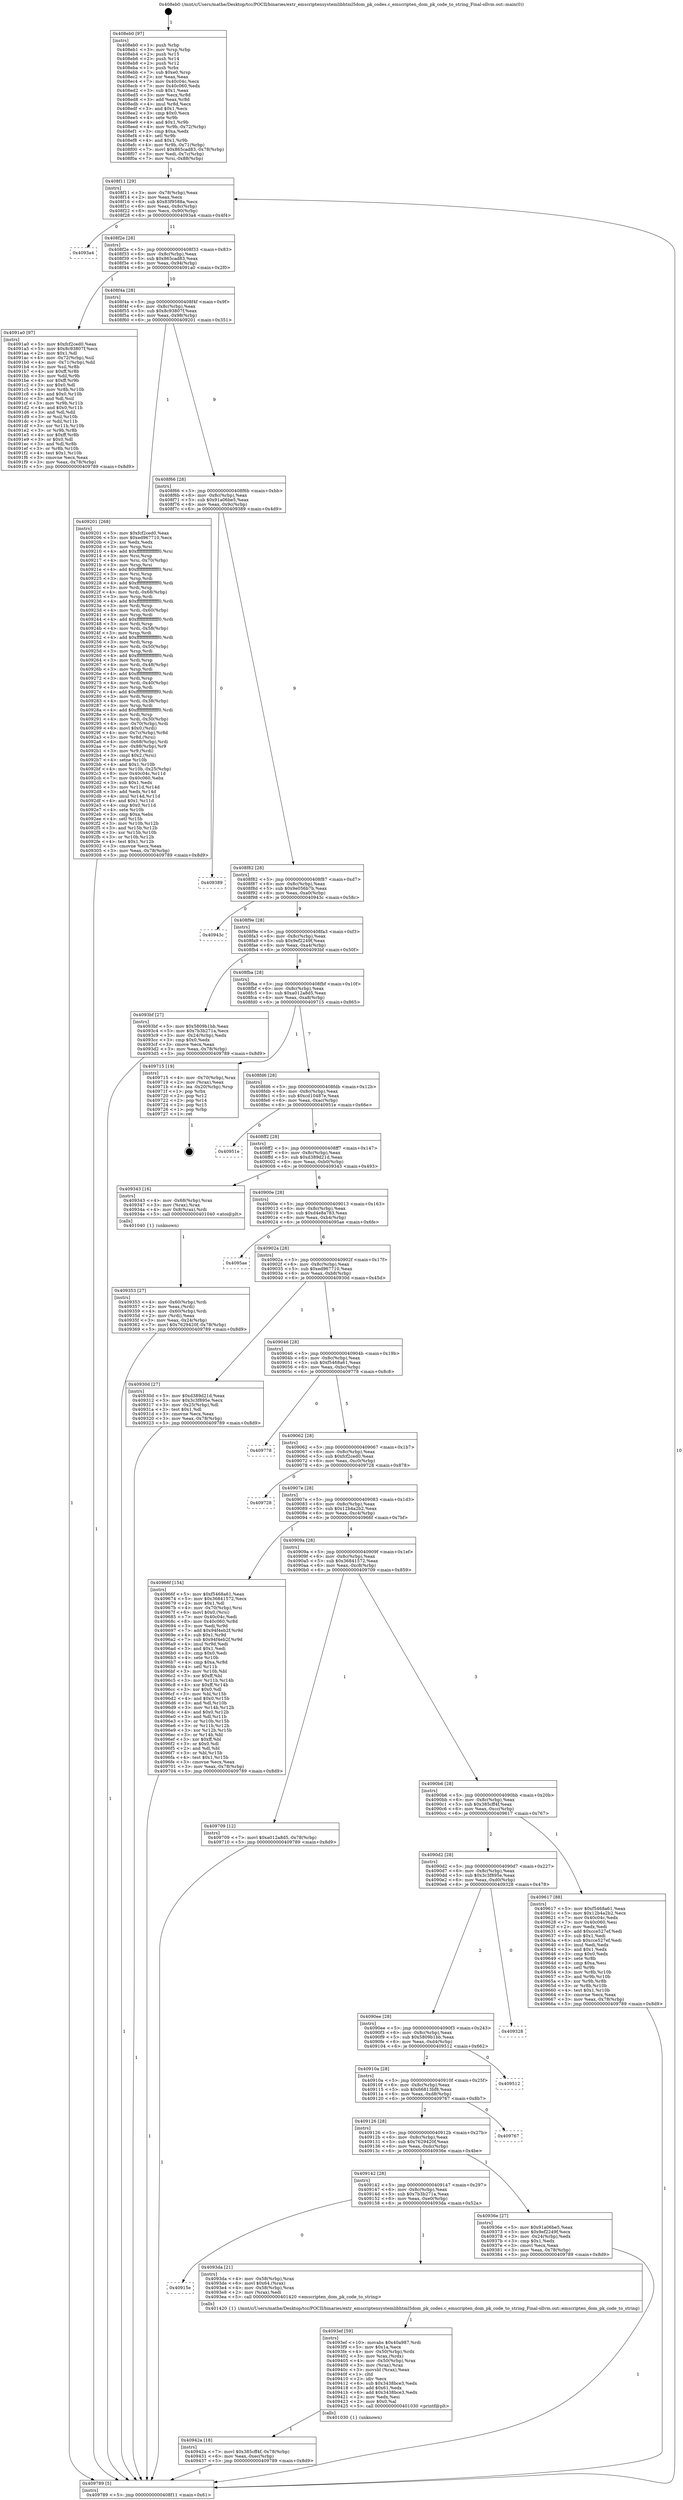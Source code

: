 digraph "0x408eb0" {
  label = "0x408eb0 (/mnt/c/Users/mathe/Desktop/tcc/POCII/binaries/extr_emscriptensystemlibhtml5dom_pk_codes.c_emscripten_dom_pk_code_to_string_Final-ollvm.out::main(0))"
  labelloc = "t"
  node[shape=record]

  Entry [label="",width=0.3,height=0.3,shape=circle,fillcolor=black,style=filled]
  "0x408f11" [label="{
     0x408f11 [29]\l
     | [instrs]\l
     &nbsp;&nbsp;0x408f11 \<+3\>: mov -0x78(%rbp),%eax\l
     &nbsp;&nbsp;0x408f14 \<+2\>: mov %eax,%ecx\l
     &nbsp;&nbsp;0x408f16 \<+6\>: sub $0x83f9588a,%ecx\l
     &nbsp;&nbsp;0x408f1c \<+6\>: mov %eax,-0x8c(%rbp)\l
     &nbsp;&nbsp;0x408f22 \<+6\>: mov %ecx,-0x90(%rbp)\l
     &nbsp;&nbsp;0x408f28 \<+6\>: je 00000000004093a4 \<main+0x4f4\>\l
  }"]
  "0x4093a4" [label="{
     0x4093a4\l
  }", style=dashed]
  "0x408f2e" [label="{
     0x408f2e [28]\l
     | [instrs]\l
     &nbsp;&nbsp;0x408f2e \<+5\>: jmp 0000000000408f33 \<main+0x83\>\l
     &nbsp;&nbsp;0x408f33 \<+6\>: mov -0x8c(%rbp),%eax\l
     &nbsp;&nbsp;0x408f39 \<+5\>: sub $0x865cad83,%eax\l
     &nbsp;&nbsp;0x408f3e \<+6\>: mov %eax,-0x94(%rbp)\l
     &nbsp;&nbsp;0x408f44 \<+6\>: je 00000000004091a0 \<main+0x2f0\>\l
  }"]
  Exit [label="",width=0.3,height=0.3,shape=circle,fillcolor=black,style=filled,peripheries=2]
  "0x4091a0" [label="{
     0x4091a0 [97]\l
     | [instrs]\l
     &nbsp;&nbsp;0x4091a0 \<+5\>: mov $0xfcf2ced0,%eax\l
     &nbsp;&nbsp;0x4091a5 \<+5\>: mov $0x8c93807f,%ecx\l
     &nbsp;&nbsp;0x4091aa \<+2\>: mov $0x1,%dl\l
     &nbsp;&nbsp;0x4091ac \<+4\>: mov -0x72(%rbp),%sil\l
     &nbsp;&nbsp;0x4091b0 \<+4\>: mov -0x71(%rbp),%dil\l
     &nbsp;&nbsp;0x4091b4 \<+3\>: mov %sil,%r8b\l
     &nbsp;&nbsp;0x4091b7 \<+4\>: xor $0xff,%r8b\l
     &nbsp;&nbsp;0x4091bb \<+3\>: mov %dil,%r9b\l
     &nbsp;&nbsp;0x4091be \<+4\>: xor $0xff,%r9b\l
     &nbsp;&nbsp;0x4091c2 \<+3\>: xor $0x0,%dl\l
     &nbsp;&nbsp;0x4091c5 \<+3\>: mov %r8b,%r10b\l
     &nbsp;&nbsp;0x4091c8 \<+4\>: and $0x0,%r10b\l
     &nbsp;&nbsp;0x4091cc \<+3\>: and %dl,%sil\l
     &nbsp;&nbsp;0x4091cf \<+3\>: mov %r9b,%r11b\l
     &nbsp;&nbsp;0x4091d2 \<+4\>: and $0x0,%r11b\l
     &nbsp;&nbsp;0x4091d6 \<+3\>: and %dl,%dil\l
     &nbsp;&nbsp;0x4091d9 \<+3\>: or %sil,%r10b\l
     &nbsp;&nbsp;0x4091dc \<+3\>: or %dil,%r11b\l
     &nbsp;&nbsp;0x4091df \<+3\>: xor %r11b,%r10b\l
     &nbsp;&nbsp;0x4091e2 \<+3\>: or %r9b,%r8b\l
     &nbsp;&nbsp;0x4091e5 \<+4\>: xor $0xff,%r8b\l
     &nbsp;&nbsp;0x4091e9 \<+3\>: or $0x0,%dl\l
     &nbsp;&nbsp;0x4091ec \<+3\>: and %dl,%r8b\l
     &nbsp;&nbsp;0x4091ef \<+3\>: or %r8b,%r10b\l
     &nbsp;&nbsp;0x4091f2 \<+4\>: test $0x1,%r10b\l
     &nbsp;&nbsp;0x4091f6 \<+3\>: cmovne %ecx,%eax\l
     &nbsp;&nbsp;0x4091f9 \<+3\>: mov %eax,-0x78(%rbp)\l
     &nbsp;&nbsp;0x4091fc \<+5\>: jmp 0000000000409789 \<main+0x8d9\>\l
  }"]
  "0x408f4a" [label="{
     0x408f4a [28]\l
     | [instrs]\l
     &nbsp;&nbsp;0x408f4a \<+5\>: jmp 0000000000408f4f \<main+0x9f\>\l
     &nbsp;&nbsp;0x408f4f \<+6\>: mov -0x8c(%rbp),%eax\l
     &nbsp;&nbsp;0x408f55 \<+5\>: sub $0x8c93807f,%eax\l
     &nbsp;&nbsp;0x408f5a \<+6\>: mov %eax,-0x98(%rbp)\l
     &nbsp;&nbsp;0x408f60 \<+6\>: je 0000000000409201 \<main+0x351\>\l
  }"]
  "0x409789" [label="{
     0x409789 [5]\l
     | [instrs]\l
     &nbsp;&nbsp;0x409789 \<+5\>: jmp 0000000000408f11 \<main+0x61\>\l
  }"]
  "0x408eb0" [label="{
     0x408eb0 [97]\l
     | [instrs]\l
     &nbsp;&nbsp;0x408eb0 \<+1\>: push %rbp\l
     &nbsp;&nbsp;0x408eb1 \<+3\>: mov %rsp,%rbp\l
     &nbsp;&nbsp;0x408eb4 \<+2\>: push %r15\l
     &nbsp;&nbsp;0x408eb6 \<+2\>: push %r14\l
     &nbsp;&nbsp;0x408eb8 \<+2\>: push %r12\l
     &nbsp;&nbsp;0x408eba \<+1\>: push %rbx\l
     &nbsp;&nbsp;0x408ebb \<+7\>: sub $0xe0,%rsp\l
     &nbsp;&nbsp;0x408ec2 \<+2\>: xor %eax,%eax\l
     &nbsp;&nbsp;0x408ec4 \<+7\>: mov 0x40c04c,%ecx\l
     &nbsp;&nbsp;0x408ecb \<+7\>: mov 0x40c060,%edx\l
     &nbsp;&nbsp;0x408ed2 \<+3\>: sub $0x1,%eax\l
     &nbsp;&nbsp;0x408ed5 \<+3\>: mov %ecx,%r8d\l
     &nbsp;&nbsp;0x408ed8 \<+3\>: add %eax,%r8d\l
     &nbsp;&nbsp;0x408edb \<+4\>: imul %r8d,%ecx\l
     &nbsp;&nbsp;0x408edf \<+3\>: and $0x1,%ecx\l
     &nbsp;&nbsp;0x408ee2 \<+3\>: cmp $0x0,%ecx\l
     &nbsp;&nbsp;0x408ee5 \<+4\>: sete %r9b\l
     &nbsp;&nbsp;0x408ee9 \<+4\>: and $0x1,%r9b\l
     &nbsp;&nbsp;0x408eed \<+4\>: mov %r9b,-0x72(%rbp)\l
     &nbsp;&nbsp;0x408ef1 \<+3\>: cmp $0xa,%edx\l
     &nbsp;&nbsp;0x408ef4 \<+4\>: setl %r9b\l
     &nbsp;&nbsp;0x408ef8 \<+4\>: and $0x1,%r9b\l
     &nbsp;&nbsp;0x408efc \<+4\>: mov %r9b,-0x71(%rbp)\l
     &nbsp;&nbsp;0x408f00 \<+7\>: movl $0x865cad83,-0x78(%rbp)\l
     &nbsp;&nbsp;0x408f07 \<+3\>: mov %edi,-0x7c(%rbp)\l
     &nbsp;&nbsp;0x408f0a \<+7\>: mov %rsi,-0x88(%rbp)\l
  }"]
  "0x40942a" [label="{
     0x40942a [18]\l
     | [instrs]\l
     &nbsp;&nbsp;0x40942a \<+7\>: movl $0x385cff4f,-0x78(%rbp)\l
     &nbsp;&nbsp;0x409431 \<+6\>: mov %eax,-0xec(%rbp)\l
     &nbsp;&nbsp;0x409437 \<+5\>: jmp 0000000000409789 \<main+0x8d9\>\l
  }"]
  "0x409201" [label="{
     0x409201 [268]\l
     | [instrs]\l
     &nbsp;&nbsp;0x409201 \<+5\>: mov $0xfcf2ced0,%eax\l
     &nbsp;&nbsp;0x409206 \<+5\>: mov $0xed967710,%ecx\l
     &nbsp;&nbsp;0x40920b \<+2\>: xor %edx,%edx\l
     &nbsp;&nbsp;0x40920d \<+3\>: mov %rsp,%rsi\l
     &nbsp;&nbsp;0x409210 \<+4\>: add $0xfffffffffffffff0,%rsi\l
     &nbsp;&nbsp;0x409214 \<+3\>: mov %rsi,%rsp\l
     &nbsp;&nbsp;0x409217 \<+4\>: mov %rsi,-0x70(%rbp)\l
     &nbsp;&nbsp;0x40921b \<+3\>: mov %rsp,%rsi\l
     &nbsp;&nbsp;0x40921e \<+4\>: add $0xfffffffffffffff0,%rsi\l
     &nbsp;&nbsp;0x409222 \<+3\>: mov %rsi,%rsp\l
     &nbsp;&nbsp;0x409225 \<+3\>: mov %rsp,%rdi\l
     &nbsp;&nbsp;0x409228 \<+4\>: add $0xfffffffffffffff0,%rdi\l
     &nbsp;&nbsp;0x40922c \<+3\>: mov %rdi,%rsp\l
     &nbsp;&nbsp;0x40922f \<+4\>: mov %rdi,-0x68(%rbp)\l
     &nbsp;&nbsp;0x409233 \<+3\>: mov %rsp,%rdi\l
     &nbsp;&nbsp;0x409236 \<+4\>: add $0xfffffffffffffff0,%rdi\l
     &nbsp;&nbsp;0x40923a \<+3\>: mov %rdi,%rsp\l
     &nbsp;&nbsp;0x40923d \<+4\>: mov %rdi,-0x60(%rbp)\l
     &nbsp;&nbsp;0x409241 \<+3\>: mov %rsp,%rdi\l
     &nbsp;&nbsp;0x409244 \<+4\>: add $0xfffffffffffffff0,%rdi\l
     &nbsp;&nbsp;0x409248 \<+3\>: mov %rdi,%rsp\l
     &nbsp;&nbsp;0x40924b \<+4\>: mov %rdi,-0x58(%rbp)\l
     &nbsp;&nbsp;0x40924f \<+3\>: mov %rsp,%rdi\l
     &nbsp;&nbsp;0x409252 \<+4\>: add $0xfffffffffffffff0,%rdi\l
     &nbsp;&nbsp;0x409256 \<+3\>: mov %rdi,%rsp\l
     &nbsp;&nbsp;0x409259 \<+4\>: mov %rdi,-0x50(%rbp)\l
     &nbsp;&nbsp;0x40925d \<+3\>: mov %rsp,%rdi\l
     &nbsp;&nbsp;0x409260 \<+4\>: add $0xfffffffffffffff0,%rdi\l
     &nbsp;&nbsp;0x409264 \<+3\>: mov %rdi,%rsp\l
     &nbsp;&nbsp;0x409267 \<+4\>: mov %rdi,-0x48(%rbp)\l
     &nbsp;&nbsp;0x40926b \<+3\>: mov %rsp,%rdi\l
     &nbsp;&nbsp;0x40926e \<+4\>: add $0xfffffffffffffff0,%rdi\l
     &nbsp;&nbsp;0x409272 \<+3\>: mov %rdi,%rsp\l
     &nbsp;&nbsp;0x409275 \<+4\>: mov %rdi,-0x40(%rbp)\l
     &nbsp;&nbsp;0x409279 \<+3\>: mov %rsp,%rdi\l
     &nbsp;&nbsp;0x40927c \<+4\>: add $0xfffffffffffffff0,%rdi\l
     &nbsp;&nbsp;0x409280 \<+3\>: mov %rdi,%rsp\l
     &nbsp;&nbsp;0x409283 \<+4\>: mov %rdi,-0x38(%rbp)\l
     &nbsp;&nbsp;0x409287 \<+3\>: mov %rsp,%rdi\l
     &nbsp;&nbsp;0x40928a \<+4\>: add $0xfffffffffffffff0,%rdi\l
     &nbsp;&nbsp;0x40928e \<+3\>: mov %rdi,%rsp\l
     &nbsp;&nbsp;0x409291 \<+4\>: mov %rdi,-0x30(%rbp)\l
     &nbsp;&nbsp;0x409295 \<+4\>: mov -0x70(%rbp),%rdi\l
     &nbsp;&nbsp;0x409299 \<+6\>: movl $0x0,(%rdi)\l
     &nbsp;&nbsp;0x40929f \<+4\>: mov -0x7c(%rbp),%r8d\l
     &nbsp;&nbsp;0x4092a3 \<+3\>: mov %r8d,(%rsi)\l
     &nbsp;&nbsp;0x4092a6 \<+4\>: mov -0x68(%rbp),%rdi\l
     &nbsp;&nbsp;0x4092aa \<+7\>: mov -0x88(%rbp),%r9\l
     &nbsp;&nbsp;0x4092b1 \<+3\>: mov %r9,(%rdi)\l
     &nbsp;&nbsp;0x4092b4 \<+3\>: cmpl $0x2,(%rsi)\l
     &nbsp;&nbsp;0x4092b7 \<+4\>: setne %r10b\l
     &nbsp;&nbsp;0x4092bb \<+4\>: and $0x1,%r10b\l
     &nbsp;&nbsp;0x4092bf \<+4\>: mov %r10b,-0x25(%rbp)\l
     &nbsp;&nbsp;0x4092c3 \<+8\>: mov 0x40c04c,%r11d\l
     &nbsp;&nbsp;0x4092cb \<+7\>: mov 0x40c060,%ebx\l
     &nbsp;&nbsp;0x4092d2 \<+3\>: sub $0x1,%edx\l
     &nbsp;&nbsp;0x4092d5 \<+3\>: mov %r11d,%r14d\l
     &nbsp;&nbsp;0x4092d8 \<+3\>: add %edx,%r14d\l
     &nbsp;&nbsp;0x4092db \<+4\>: imul %r14d,%r11d\l
     &nbsp;&nbsp;0x4092df \<+4\>: and $0x1,%r11d\l
     &nbsp;&nbsp;0x4092e3 \<+4\>: cmp $0x0,%r11d\l
     &nbsp;&nbsp;0x4092e7 \<+4\>: sete %r10b\l
     &nbsp;&nbsp;0x4092eb \<+3\>: cmp $0xa,%ebx\l
     &nbsp;&nbsp;0x4092ee \<+4\>: setl %r15b\l
     &nbsp;&nbsp;0x4092f2 \<+3\>: mov %r10b,%r12b\l
     &nbsp;&nbsp;0x4092f5 \<+3\>: and %r15b,%r12b\l
     &nbsp;&nbsp;0x4092f8 \<+3\>: xor %r15b,%r10b\l
     &nbsp;&nbsp;0x4092fb \<+3\>: or %r10b,%r12b\l
     &nbsp;&nbsp;0x4092fe \<+4\>: test $0x1,%r12b\l
     &nbsp;&nbsp;0x409302 \<+3\>: cmovne %ecx,%eax\l
     &nbsp;&nbsp;0x409305 \<+3\>: mov %eax,-0x78(%rbp)\l
     &nbsp;&nbsp;0x409308 \<+5\>: jmp 0000000000409789 \<main+0x8d9\>\l
  }"]
  "0x408f66" [label="{
     0x408f66 [28]\l
     | [instrs]\l
     &nbsp;&nbsp;0x408f66 \<+5\>: jmp 0000000000408f6b \<main+0xbb\>\l
     &nbsp;&nbsp;0x408f6b \<+6\>: mov -0x8c(%rbp),%eax\l
     &nbsp;&nbsp;0x408f71 \<+5\>: sub $0x91a06be5,%eax\l
     &nbsp;&nbsp;0x408f76 \<+6\>: mov %eax,-0x9c(%rbp)\l
     &nbsp;&nbsp;0x408f7c \<+6\>: je 0000000000409389 \<main+0x4d9\>\l
  }"]
  "0x4093ef" [label="{
     0x4093ef [59]\l
     | [instrs]\l
     &nbsp;&nbsp;0x4093ef \<+10\>: movabs $0x40a987,%rdi\l
     &nbsp;&nbsp;0x4093f9 \<+5\>: mov $0x1a,%ecx\l
     &nbsp;&nbsp;0x4093fe \<+4\>: mov -0x50(%rbp),%rdx\l
     &nbsp;&nbsp;0x409402 \<+3\>: mov %rax,(%rdx)\l
     &nbsp;&nbsp;0x409405 \<+4\>: mov -0x50(%rbp),%rax\l
     &nbsp;&nbsp;0x409409 \<+3\>: mov (%rax),%rax\l
     &nbsp;&nbsp;0x40940c \<+3\>: movsbl (%rax),%eax\l
     &nbsp;&nbsp;0x40940f \<+1\>: cltd\l
     &nbsp;&nbsp;0x409410 \<+2\>: idiv %ecx\l
     &nbsp;&nbsp;0x409412 \<+6\>: sub $0x3438bce3,%edx\l
     &nbsp;&nbsp;0x409418 \<+3\>: add $0x61,%edx\l
     &nbsp;&nbsp;0x40941b \<+6\>: add $0x3438bce3,%edx\l
     &nbsp;&nbsp;0x409421 \<+2\>: mov %edx,%esi\l
     &nbsp;&nbsp;0x409423 \<+2\>: mov $0x0,%al\l
     &nbsp;&nbsp;0x409425 \<+5\>: call 0000000000401030 \<printf@plt\>\l
     | [calls]\l
     &nbsp;&nbsp;0x401030 \{1\} (unknown)\l
  }"]
  "0x40915e" [label="{
     0x40915e\l
  }", style=dashed]
  "0x409389" [label="{
     0x409389\l
  }", style=dashed]
  "0x408f82" [label="{
     0x408f82 [28]\l
     | [instrs]\l
     &nbsp;&nbsp;0x408f82 \<+5\>: jmp 0000000000408f87 \<main+0xd7\>\l
     &nbsp;&nbsp;0x408f87 \<+6\>: mov -0x8c(%rbp),%eax\l
     &nbsp;&nbsp;0x408f8d \<+5\>: sub $0x9e056b7b,%eax\l
     &nbsp;&nbsp;0x408f92 \<+6\>: mov %eax,-0xa0(%rbp)\l
     &nbsp;&nbsp;0x408f98 \<+6\>: je 000000000040943c \<main+0x58c\>\l
  }"]
  "0x4093da" [label="{
     0x4093da [21]\l
     | [instrs]\l
     &nbsp;&nbsp;0x4093da \<+4\>: mov -0x58(%rbp),%rax\l
     &nbsp;&nbsp;0x4093de \<+6\>: movl $0x64,(%rax)\l
     &nbsp;&nbsp;0x4093e4 \<+4\>: mov -0x58(%rbp),%rax\l
     &nbsp;&nbsp;0x4093e8 \<+2\>: mov (%rax),%edi\l
     &nbsp;&nbsp;0x4093ea \<+5\>: call 0000000000401420 \<emscripten_dom_pk_code_to_string\>\l
     | [calls]\l
     &nbsp;&nbsp;0x401420 \{1\} (/mnt/c/Users/mathe/Desktop/tcc/POCII/binaries/extr_emscriptensystemlibhtml5dom_pk_codes.c_emscripten_dom_pk_code_to_string_Final-ollvm.out::emscripten_dom_pk_code_to_string)\l
  }"]
  "0x40943c" [label="{
     0x40943c\l
  }", style=dashed]
  "0x408f9e" [label="{
     0x408f9e [28]\l
     | [instrs]\l
     &nbsp;&nbsp;0x408f9e \<+5\>: jmp 0000000000408fa3 \<main+0xf3\>\l
     &nbsp;&nbsp;0x408fa3 \<+6\>: mov -0x8c(%rbp),%eax\l
     &nbsp;&nbsp;0x408fa9 \<+5\>: sub $0x9ef2249f,%eax\l
     &nbsp;&nbsp;0x408fae \<+6\>: mov %eax,-0xa4(%rbp)\l
     &nbsp;&nbsp;0x408fb4 \<+6\>: je 00000000004093bf \<main+0x50f\>\l
  }"]
  "0x409142" [label="{
     0x409142 [28]\l
     | [instrs]\l
     &nbsp;&nbsp;0x409142 \<+5\>: jmp 0000000000409147 \<main+0x297\>\l
     &nbsp;&nbsp;0x409147 \<+6\>: mov -0x8c(%rbp),%eax\l
     &nbsp;&nbsp;0x40914d \<+5\>: sub $0x7b3b271a,%eax\l
     &nbsp;&nbsp;0x409152 \<+6\>: mov %eax,-0xe0(%rbp)\l
     &nbsp;&nbsp;0x409158 \<+6\>: je 00000000004093da \<main+0x52a\>\l
  }"]
  "0x4093bf" [label="{
     0x4093bf [27]\l
     | [instrs]\l
     &nbsp;&nbsp;0x4093bf \<+5\>: mov $0x5809b1bb,%eax\l
     &nbsp;&nbsp;0x4093c4 \<+5\>: mov $0x7b3b271a,%ecx\l
     &nbsp;&nbsp;0x4093c9 \<+3\>: mov -0x24(%rbp),%edx\l
     &nbsp;&nbsp;0x4093cc \<+3\>: cmp $0x0,%edx\l
     &nbsp;&nbsp;0x4093cf \<+3\>: cmove %ecx,%eax\l
     &nbsp;&nbsp;0x4093d2 \<+3\>: mov %eax,-0x78(%rbp)\l
     &nbsp;&nbsp;0x4093d5 \<+5\>: jmp 0000000000409789 \<main+0x8d9\>\l
  }"]
  "0x408fba" [label="{
     0x408fba [28]\l
     | [instrs]\l
     &nbsp;&nbsp;0x408fba \<+5\>: jmp 0000000000408fbf \<main+0x10f\>\l
     &nbsp;&nbsp;0x408fbf \<+6\>: mov -0x8c(%rbp),%eax\l
     &nbsp;&nbsp;0x408fc5 \<+5\>: sub $0xa012a8d5,%eax\l
     &nbsp;&nbsp;0x408fca \<+6\>: mov %eax,-0xa8(%rbp)\l
     &nbsp;&nbsp;0x408fd0 \<+6\>: je 0000000000409715 \<main+0x865\>\l
  }"]
  "0x40936e" [label="{
     0x40936e [27]\l
     | [instrs]\l
     &nbsp;&nbsp;0x40936e \<+5\>: mov $0x91a06be5,%eax\l
     &nbsp;&nbsp;0x409373 \<+5\>: mov $0x9ef2249f,%ecx\l
     &nbsp;&nbsp;0x409378 \<+3\>: mov -0x24(%rbp),%edx\l
     &nbsp;&nbsp;0x40937b \<+3\>: cmp $0x1,%edx\l
     &nbsp;&nbsp;0x40937e \<+3\>: cmovl %ecx,%eax\l
     &nbsp;&nbsp;0x409381 \<+3\>: mov %eax,-0x78(%rbp)\l
     &nbsp;&nbsp;0x409384 \<+5\>: jmp 0000000000409789 \<main+0x8d9\>\l
  }"]
  "0x409715" [label="{
     0x409715 [19]\l
     | [instrs]\l
     &nbsp;&nbsp;0x409715 \<+4\>: mov -0x70(%rbp),%rax\l
     &nbsp;&nbsp;0x409719 \<+2\>: mov (%rax),%eax\l
     &nbsp;&nbsp;0x40971b \<+4\>: lea -0x20(%rbp),%rsp\l
     &nbsp;&nbsp;0x40971f \<+1\>: pop %rbx\l
     &nbsp;&nbsp;0x409720 \<+2\>: pop %r12\l
     &nbsp;&nbsp;0x409722 \<+2\>: pop %r14\l
     &nbsp;&nbsp;0x409724 \<+2\>: pop %r15\l
     &nbsp;&nbsp;0x409726 \<+1\>: pop %rbp\l
     &nbsp;&nbsp;0x409727 \<+1\>: ret\l
  }"]
  "0x408fd6" [label="{
     0x408fd6 [28]\l
     | [instrs]\l
     &nbsp;&nbsp;0x408fd6 \<+5\>: jmp 0000000000408fdb \<main+0x12b\>\l
     &nbsp;&nbsp;0x408fdb \<+6\>: mov -0x8c(%rbp),%eax\l
     &nbsp;&nbsp;0x408fe1 \<+5\>: sub $0xcd10487e,%eax\l
     &nbsp;&nbsp;0x408fe6 \<+6\>: mov %eax,-0xac(%rbp)\l
     &nbsp;&nbsp;0x408fec \<+6\>: je 000000000040951e \<main+0x66e\>\l
  }"]
  "0x409126" [label="{
     0x409126 [28]\l
     | [instrs]\l
     &nbsp;&nbsp;0x409126 \<+5\>: jmp 000000000040912b \<main+0x27b\>\l
     &nbsp;&nbsp;0x40912b \<+6\>: mov -0x8c(%rbp),%eax\l
     &nbsp;&nbsp;0x409131 \<+5\>: sub $0x7629420f,%eax\l
     &nbsp;&nbsp;0x409136 \<+6\>: mov %eax,-0xdc(%rbp)\l
     &nbsp;&nbsp;0x40913c \<+6\>: je 000000000040936e \<main+0x4be\>\l
  }"]
  "0x40951e" [label="{
     0x40951e\l
  }", style=dashed]
  "0x408ff2" [label="{
     0x408ff2 [28]\l
     | [instrs]\l
     &nbsp;&nbsp;0x408ff2 \<+5\>: jmp 0000000000408ff7 \<main+0x147\>\l
     &nbsp;&nbsp;0x408ff7 \<+6\>: mov -0x8c(%rbp),%eax\l
     &nbsp;&nbsp;0x408ffd \<+5\>: sub $0xd389d21d,%eax\l
     &nbsp;&nbsp;0x409002 \<+6\>: mov %eax,-0xb0(%rbp)\l
     &nbsp;&nbsp;0x409008 \<+6\>: je 0000000000409343 \<main+0x493\>\l
  }"]
  "0x409767" [label="{
     0x409767\l
  }", style=dashed]
  "0x409343" [label="{
     0x409343 [16]\l
     | [instrs]\l
     &nbsp;&nbsp;0x409343 \<+4\>: mov -0x68(%rbp),%rax\l
     &nbsp;&nbsp;0x409347 \<+3\>: mov (%rax),%rax\l
     &nbsp;&nbsp;0x40934a \<+4\>: mov 0x8(%rax),%rdi\l
     &nbsp;&nbsp;0x40934e \<+5\>: call 0000000000401040 \<atoi@plt\>\l
     | [calls]\l
     &nbsp;&nbsp;0x401040 \{1\} (unknown)\l
  }"]
  "0x40900e" [label="{
     0x40900e [28]\l
     | [instrs]\l
     &nbsp;&nbsp;0x40900e \<+5\>: jmp 0000000000409013 \<main+0x163\>\l
     &nbsp;&nbsp;0x409013 \<+6\>: mov -0x8c(%rbp),%eax\l
     &nbsp;&nbsp;0x409019 \<+5\>: sub $0xd4e8a783,%eax\l
     &nbsp;&nbsp;0x40901e \<+6\>: mov %eax,-0xb4(%rbp)\l
     &nbsp;&nbsp;0x409024 \<+6\>: je 00000000004095ae \<main+0x6fe\>\l
  }"]
  "0x40910a" [label="{
     0x40910a [28]\l
     | [instrs]\l
     &nbsp;&nbsp;0x40910a \<+5\>: jmp 000000000040910f \<main+0x25f\>\l
     &nbsp;&nbsp;0x40910f \<+6\>: mov -0x8c(%rbp),%eax\l
     &nbsp;&nbsp;0x409115 \<+5\>: sub $0x66813bf8,%eax\l
     &nbsp;&nbsp;0x40911a \<+6\>: mov %eax,-0xd8(%rbp)\l
     &nbsp;&nbsp;0x409120 \<+6\>: je 0000000000409767 \<main+0x8b7\>\l
  }"]
  "0x4095ae" [label="{
     0x4095ae\l
  }", style=dashed]
  "0x40902a" [label="{
     0x40902a [28]\l
     | [instrs]\l
     &nbsp;&nbsp;0x40902a \<+5\>: jmp 000000000040902f \<main+0x17f\>\l
     &nbsp;&nbsp;0x40902f \<+6\>: mov -0x8c(%rbp),%eax\l
     &nbsp;&nbsp;0x409035 \<+5\>: sub $0xed967710,%eax\l
     &nbsp;&nbsp;0x40903a \<+6\>: mov %eax,-0xb8(%rbp)\l
     &nbsp;&nbsp;0x409040 \<+6\>: je 000000000040930d \<main+0x45d\>\l
  }"]
  "0x409512" [label="{
     0x409512\l
  }", style=dashed]
  "0x40930d" [label="{
     0x40930d [27]\l
     | [instrs]\l
     &nbsp;&nbsp;0x40930d \<+5\>: mov $0xd389d21d,%eax\l
     &nbsp;&nbsp;0x409312 \<+5\>: mov $0x3c3f895e,%ecx\l
     &nbsp;&nbsp;0x409317 \<+3\>: mov -0x25(%rbp),%dl\l
     &nbsp;&nbsp;0x40931a \<+3\>: test $0x1,%dl\l
     &nbsp;&nbsp;0x40931d \<+3\>: cmovne %ecx,%eax\l
     &nbsp;&nbsp;0x409320 \<+3\>: mov %eax,-0x78(%rbp)\l
     &nbsp;&nbsp;0x409323 \<+5\>: jmp 0000000000409789 \<main+0x8d9\>\l
  }"]
  "0x409046" [label="{
     0x409046 [28]\l
     | [instrs]\l
     &nbsp;&nbsp;0x409046 \<+5\>: jmp 000000000040904b \<main+0x19b\>\l
     &nbsp;&nbsp;0x40904b \<+6\>: mov -0x8c(%rbp),%eax\l
     &nbsp;&nbsp;0x409051 \<+5\>: sub $0xf5468a61,%eax\l
     &nbsp;&nbsp;0x409056 \<+6\>: mov %eax,-0xbc(%rbp)\l
     &nbsp;&nbsp;0x40905c \<+6\>: je 0000000000409778 \<main+0x8c8\>\l
  }"]
  "0x409353" [label="{
     0x409353 [27]\l
     | [instrs]\l
     &nbsp;&nbsp;0x409353 \<+4\>: mov -0x60(%rbp),%rdi\l
     &nbsp;&nbsp;0x409357 \<+2\>: mov %eax,(%rdi)\l
     &nbsp;&nbsp;0x409359 \<+4\>: mov -0x60(%rbp),%rdi\l
     &nbsp;&nbsp;0x40935d \<+2\>: mov (%rdi),%eax\l
     &nbsp;&nbsp;0x40935f \<+3\>: mov %eax,-0x24(%rbp)\l
     &nbsp;&nbsp;0x409362 \<+7\>: movl $0x7629420f,-0x78(%rbp)\l
     &nbsp;&nbsp;0x409369 \<+5\>: jmp 0000000000409789 \<main+0x8d9\>\l
  }"]
  "0x4090ee" [label="{
     0x4090ee [28]\l
     | [instrs]\l
     &nbsp;&nbsp;0x4090ee \<+5\>: jmp 00000000004090f3 \<main+0x243\>\l
     &nbsp;&nbsp;0x4090f3 \<+6\>: mov -0x8c(%rbp),%eax\l
     &nbsp;&nbsp;0x4090f9 \<+5\>: sub $0x5809b1bb,%eax\l
     &nbsp;&nbsp;0x4090fe \<+6\>: mov %eax,-0xd4(%rbp)\l
     &nbsp;&nbsp;0x409104 \<+6\>: je 0000000000409512 \<main+0x662\>\l
  }"]
  "0x409778" [label="{
     0x409778\l
  }", style=dashed]
  "0x409062" [label="{
     0x409062 [28]\l
     | [instrs]\l
     &nbsp;&nbsp;0x409062 \<+5\>: jmp 0000000000409067 \<main+0x1b7\>\l
     &nbsp;&nbsp;0x409067 \<+6\>: mov -0x8c(%rbp),%eax\l
     &nbsp;&nbsp;0x40906d \<+5\>: sub $0xfcf2ced0,%eax\l
     &nbsp;&nbsp;0x409072 \<+6\>: mov %eax,-0xc0(%rbp)\l
     &nbsp;&nbsp;0x409078 \<+6\>: je 0000000000409728 \<main+0x878\>\l
  }"]
  "0x409328" [label="{
     0x409328\l
  }", style=dashed]
  "0x409728" [label="{
     0x409728\l
  }", style=dashed]
  "0x40907e" [label="{
     0x40907e [28]\l
     | [instrs]\l
     &nbsp;&nbsp;0x40907e \<+5\>: jmp 0000000000409083 \<main+0x1d3\>\l
     &nbsp;&nbsp;0x409083 \<+6\>: mov -0x8c(%rbp),%eax\l
     &nbsp;&nbsp;0x409089 \<+5\>: sub $0x12b4a2b2,%eax\l
     &nbsp;&nbsp;0x40908e \<+6\>: mov %eax,-0xc4(%rbp)\l
     &nbsp;&nbsp;0x409094 \<+6\>: je 000000000040966f \<main+0x7bf\>\l
  }"]
  "0x4090d2" [label="{
     0x4090d2 [28]\l
     | [instrs]\l
     &nbsp;&nbsp;0x4090d2 \<+5\>: jmp 00000000004090d7 \<main+0x227\>\l
     &nbsp;&nbsp;0x4090d7 \<+6\>: mov -0x8c(%rbp),%eax\l
     &nbsp;&nbsp;0x4090dd \<+5\>: sub $0x3c3f895e,%eax\l
     &nbsp;&nbsp;0x4090e2 \<+6\>: mov %eax,-0xd0(%rbp)\l
     &nbsp;&nbsp;0x4090e8 \<+6\>: je 0000000000409328 \<main+0x478\>\l
  }"]
  "0x40966f" [label="{
     0x40966f [154]\l
     | [instrs]\l
     &nbsp;&nbsp;0x40966f \<+5\>: mov $0xf5468a61,%eax\l
     &nbsp;&nbsp;0x409674 \<+5\>: mov $0x36841572,%ecx\l
     &nbsp;&nbsp;0x409679 \<+2\>: mov $0x1,%dl\l
     &nbsp;&nbsp;0x40967b \<+4\>: mov -0x70(%rbp),%rsi\l
     &nbsp;&nbsp;0x40967f \<+6\>: movl $0x0,(%rsi)\l
     &nbsp;&nbsp;0x409685 \<+7\>: mov 0x40c04c,%edi\l
     &nbsp;&nbsp;0x40968c \<+8\>: mov 0x40c060,%r8d\l
     &nbsp;&nbsp;0x409694 \<+3\>: mov %edi,%r9d\l
     &nbsp;&nbsp;0x409697 \<+7\>: add $0x94f4eb2f,%r9d\l
     &nbsp;&nbsp;0x40969e \<+4\>: sub $0x1,%r9d\l
     &nbsp;&nbsp;0x4096a2 \<+7\>: sub $0x94f4eb2f,%r9d\l
     &nbsp;&nbsp;0x4096a9 \<+4\>: imul %r9d,%edi\l
     &nbsp;&nbsp;0x4096ad \<+3\>: and $0x1,%edi\l
     &nbsp;&nbsp;0x4096b0 \<+3\>: cmp $0x0,%edi\l
     &nbsp;&nbsp;0x4096b3 \<+4\>: sete %r10b\l
     &nbsp;&nbsp;0x4096b7 \<+4\>: cmp $0xa,%r8d\l
     &nbsp;&nbsp;0x4096bb \<+4\>: setl %r11b\l
     &nbsp;&nbsp;0x4096bf \<+3\>: mov %r10b,%bl\l
     &nbsp;&nbsp;0x4096c2 \<+3\>: xor $0xff,%bl\l
     &nbsp;&nbsp;0x4096c5 \<+3\>: mov %r11b,%r14b\l
     &nbsp;&nbsp;0x4096c8 \<+4\>: xor $0xff,%r14b\l
     &nbsp;&nbsp;0x4096cc \<+3\>: xor $0x0,%dl\l
     &nbsp;&nbsp;0x4096cf \<+3\>: mov %bl,%r15b\l
     &nbsp;&nbsp;0x4096d2 \<+4\>: and $0x0,%r15b\l
     &nbsp;&nbsp;0x4096d6 \<+3\>: and %dl,%r10b\l
     &nbsp;&nbsp;0x4096d9 \<+3\>: mov %r14b,%r12b\l
     &nbsp;&nbsp;0x4096dc \<+4\>: and $0x0,%r12b\l
     &nbsp;&nbsp;0x4096e0 \<+3\>: and %dl,%r11b\l
     &nbsp;&nbsp;0x4096e3 \<+3\>: or %r10b,%r15b\l
     &nbsp;&nbsp;0x4096e6 \<+3\>: or %r11b,%r12b\l
     &nbsp;&nbsp;0x4096e9 \<+3\>: xor %r12b,%r15b\l
     &nbsp;&nbsp;0x4096ec \<+3\>: or %r14b,%bl\l
     &nbsp;&nbsp;0x4096ef \<+3\>: xor $0xff,%bl\l
     &nbsp;&nbsp;0x4096f2 \<+3\>: or $0x0,%dl\l
     &nbsp;&nbsp;0x4096f5 \<+2\>: and %dl,%bl\l
     &nbsp;&nbsp;0x4096f7 \<+3\>: or %bl,%r15b\l
     &nbsp;&nbsp;0x4096fa \<+4\>: test $0x1,%r15b\l
     &nbsp;&nbsp;0x4096fe \<+3\>: cmovne %ecx,%eax\l
     &nbsp;&nbsp;0x409701 \<+3\>: mov %eax,-0x78(%rbp)\l
     &nbsp;&nbsp;0x409704 \<+5\>: jmp 0000000000409789 \<main+0x8d9\>\l
  }"]
  "0x40909a" [label="{
     0x40909a [28]\l
     | [instrs]\l
     &nbsp;&nbsp;0x40909a \<+5\>: jmp 000000000040909f \<main+0x1ef\>\l
     &nbsp;&nbsp;0x40909f \<+6\>: mov -0x8c(%rbp),%eax\l
     &nbsp;&nbsp;0x4090a5 \<+5\>: sub $0x36841572,%eax\l
     &nbsp;&nbsp;0x4090aa \<+6\>: mov %eax,-0xc8(%rbp)\l
     &nbsp;&nbsp;0x4090b0 \<+6\>: je 0000000000409709 \<main+0x859\>\l
  }"]
  "0x409617" [label="{
     0x409617 [88]\l
     | [instrs]\l
     &nbsp;&nbsp;0x409617 \<+5\>: mov $0xf5468a61,%eax\l
     &nbsp;&nbsp;0x40961c \<+5\>: mov $0x12b4a2b2,%ecx\l
     &nbsp;&nbsp;0x409621 \<+7\>: mov 0x40c04c,%edx\l
     &nbsp;&nbsp;0x409628 \<+7\>: mov 0x40c060,%esi\l
     &nbsp;&nbsp;0x40962f \<+2\>: mov %edx,%edi\l
     &nbsp;&nbsp;0x409631 \<+6\>: add $0xcce527ef,%edi\l
     &nbsp;&nbsp;0x409637 \<+3\>: sub $0x1,%edi\l
     &nbsp;&nbsp;0x40963a \<+6\>: sub $0xcce527ef,%edi\l
     &nbsp;&nbsp;0x409640 \<+3\>: imul %edi,%edx\l
     &nbsp;&nbsp;0x409643 \<+3\>: and $0x1,%edx\l
     &nbsp;&nbsp;0x409646 \<+3\>: cmp $0x0,%edx\l
     &nbsp;&nbsp;0x409649 \<+4\>: sete %r8b\l
     &nbsp;&nbsp;0x40964d \<+3\>: cmp $0xa,%esi\l
     &nbsp;&nbsp;0x409650 \<+4\>: setl %r9b\l
     &nbsp;&nbsp;0x409654 \<+3\>: mov %r8b,%r10b\l
     &nbsp;&nbsp;0x409657 \<+3\>: and %r9b,%r10b\l
     &nbsp;&nbsp;0x40965a \<+3\>: xor %r9b,%r8b\l
     &nbsp;&nbsp;0x40965d \<+3\>: or %r8b,%r10b\l
     &nbsp;&nbsp;0x409660 \<+4\>: test $0x1,%r10b\l
     &nbsp;&nbsp;0x409664 \<+3\>: cmovne %ecx,%eax\l
     &nbsp;&nbsp;0x409667 \<+3\>: mov %eax,-0x78(%rbp)\l
     &nbsp;&nbsp;0x40966a \<+5\>: jmp 0000000000409789 \<main+0x8d9\>\l
  }"]
  "0x409709" [label="{
     0x409709 [12]\l
     | [instrs]\l
     &nbsp;&nbsp;0x409709 \<+7\>: movl $0xa012a8d5,-0x78(%rbp)\l
     &nbsp;&nbsp;0x409710 \<+5\>: jmp 0000000000409789 \<main+0x8d9\>\l
  }"]
  "0x4090b6" [label="{
     0x4090b6 [28]\l
     | [instrs]\l
     &nbsp;&nbsp;0x4090b6 \<+5\>: jmp 00000000004090bb \<main+0x20b\>\l
     &nbsp;&nbsp;0x4090bb \<+6\>: mov -0x8c(%rbp),%eax\l
     &nbsp;&nbsp;0x4090c1 \<+5\>: sub $0x385cff4f,%eax\l
     &nbsp;&nbsp;0x4090c6 \<+6\>: mov %eax,-0xcc(%rbp)\l
     &nbsp;&nbsp;0x4090cc \<+6\>: je 0000000000409617 \<main+0x767\>\l
  }"]
  Entry -> "0x408eb0" [label=" 1"]
  "0x408f11" -> "0x4093a4" [label=" 0"]
  "0x408f11" -> "0x408f2e" [label=" 11"]
  "0x409715" -> Exit [label=" 1"]
  "0x408f2e" -> "0x4091a0" [label=" 1"]
  "0x408f2e" -> "0x408f4a" [label=" 10"]
  "0x4091a0" -> "0x409789" [label=" 1"]
  "0x408eb0" -> "0x408f11" [label=" 1"]
  "0x409789" -> "0x408f11" [label=" 10"]
  "0x409709" -> "0x409789" [label=" 1"]
  "0x408f4a" -> "0x409201" [label=" 1"]
  "0x408f4a" -> "0x408f66" [label=" 9"]
  "0x40966f" -> "0x409789" [label=" 1"]
  "0x409201" -> "0x409789" [label=" 1"]
  "0x409617" -> "0x409789" [label=" 1"]
  "0x408f66" -> "0x409389" [label=" 0"]
  "0x408f66" -> "0x408f82" [label=" 9"]
  "0x40942a" -> "0x409789" [label=" 1"]
  "0x408f82" -> "0x40943c" [label=" 0"]
  "0x408f82" -> "0x408f9e" [label=" 9"]
  "0x4093ef" -> "0x40942a" [label=" 1"]
  "0x408f9e" -> "0x4093bf" [label=" 1"]
  "0x408f9e" -> "0x408fba" [label=" 8"]
  "0x409142" -> "0x40915e" [label=" 0"]
  "0x408fba" -> "0x409715" [label=" 1"]
  "0x408fba" -> "0x408fd6" [label=" 7"]
  "0x409142" -> "0x4093da" [label=" 1"]
  "0x408fd6" -> "0x40951e" [label=" 0"]
  "0x408fd6" -> "0x408ff2" [label=" 7"]
  "0x4093bf" -> "0x409789" [label=" 1"]
  "0x408ff2" -> "0x409343" [label=" 1"]
  "0x408ff2" -> "0x40900e" [label=" 6"]
  "0x40936e" -> "0x409789" [label=" 1"]
  "0x40900e" -> "0x4095ae" [label=" 0"]
  "0x40900e" -> "0x40902a" [label=" 6"]
  "0x409126" -> "0x40936e" [label=" 1"]
  "0x40902a" -> "0x40930d" [label=" 1"]
  "0x40902a" -> "0x409046" [label=" 5"]
  "0x40930d" -> "0x409789" [label=" 1"]
  "0x409343" -> "0x409353" [label=" 1"]
  "0x409353" -> "0x409789" [label=" 1"]
  "0x4093da" -> "0x4093ef" [label=" 1"]
  "0x409046" -> "0x409778" [label=" 0"]
  "0x409046" -> "0x409062" [label=" 5"]
  "0x40910a" -> "0x409767" [label=" 0"]
  "0x409062" -> "0x409728" [label=" 0"]
  "0x409062" -> "0x40907e" [label=" 5"]
  "0x409126" -> "0x409142" [label=" 1"]
  "0x40907e" -> "0x40966f" [label=" 1"]
  "0x40907e" -> "0x40909a" [label=" 4"]
  "0x4090ee" -> "0x409512" [label=" 0"]
  "0x40909a" -> "0x409709" [label=" 1"]
  "0x40909a" -> "0x4090b6" [label=" 3"]
  "0x40910a" -> "0x409126" [label=" 2"]
  "0x4090b6" -> "0x409617" [label=" 1"]
  "0x4090b6" -> "0x4090d2" [label=" 2"]
  "0x4090ee" -> "0x40910a" [label=" 2"]
  "0x4090d2" -> "0x409328" [label=" 0"]
  "0x4090d2" -> "0x4090ee" [label=" 2"]
}
